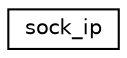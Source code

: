 digraph "Graphical Class Hierarchy"
{
 // LATEX_PDF_SIZE
  edge [fontname="Helvetica",fontsize="10",labelfontname="Helvetica",labelfontsize="10"];
  node [fontname="Helvetica",fontsize="10",shape=record];
  rankdir="LR";
  Node0 [label="sock_ip",height=0.2,width=0.4,color="black", fillcolor="white", style="filled",URL="$structsock__ip.html",tooltip="Raw IP sock type."];
}
